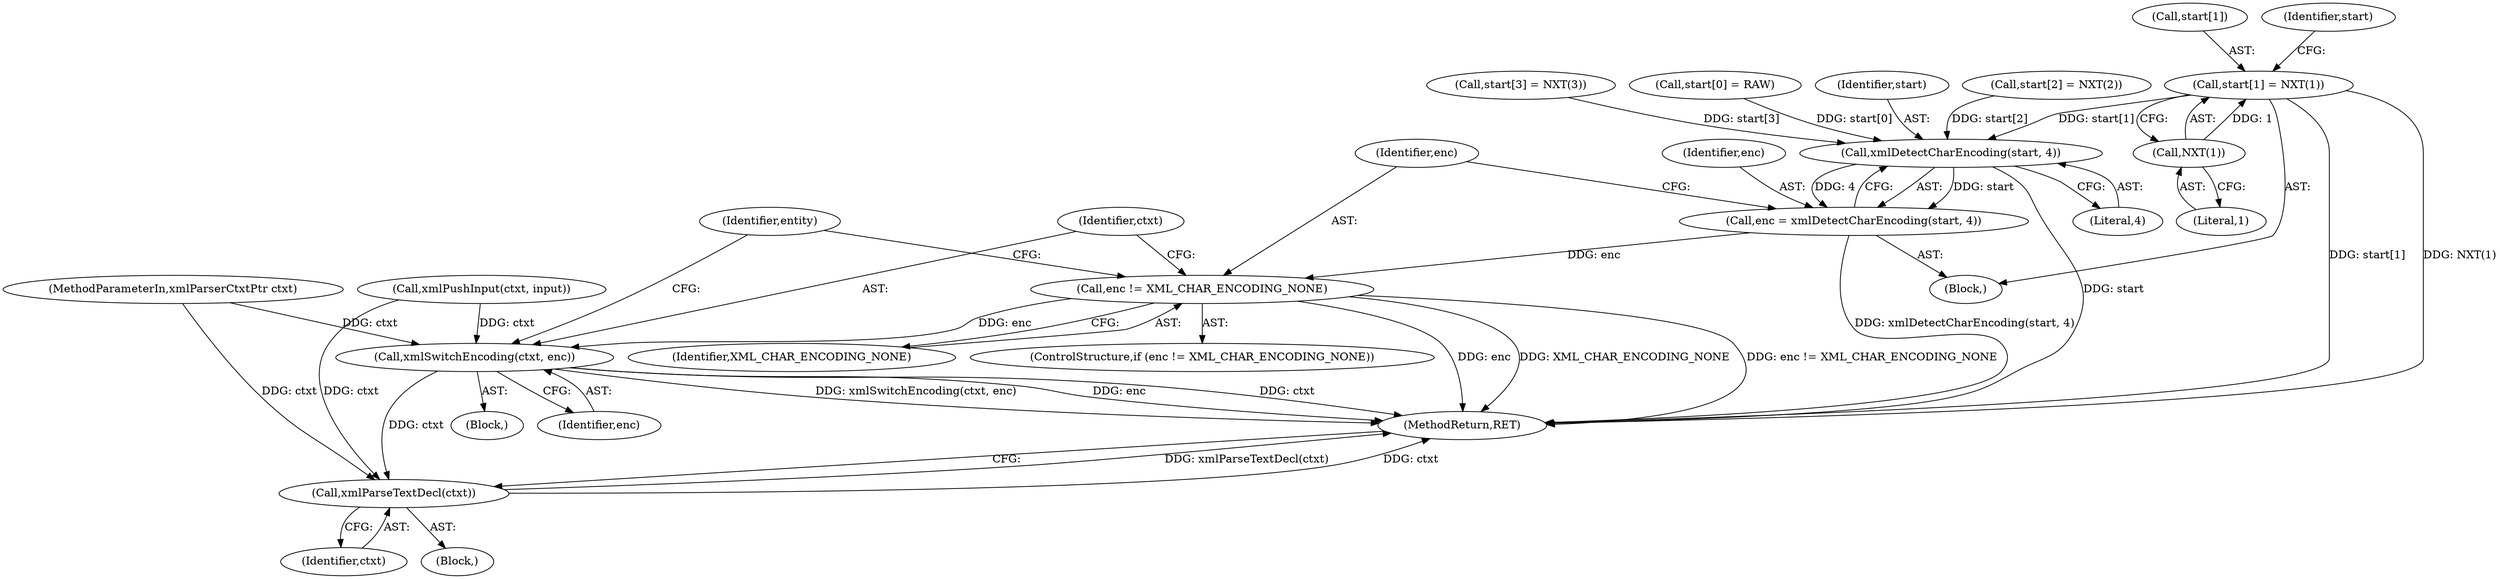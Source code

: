 digraph "0_Chrome_d0947db40187f4708c58e64cbd6013faf9eddeed_38@array" {
"1000386" [label="(Call,start[1] = NXT(1))"];
"1000390" [label="(Call,NXT(1))"];
"1000406" [label="(Call,xmlDetectCharEncoding(start, 4))"];
"1000404" [label="(Call,enc = xmlDetectCharEncoding(start, 4))"];
"1000410" [label="(Call,enc != XML_CHAR_ENCODING_NONE)"];
"1000414" [label="(Call,xmlSwitchEncoding(ctxt, enc))"];
"1000436" [label="(Call,xmlParseTextDecl(ctxt))"];
"1000436" [label="(Call,xmlParseTextDecl(ctxt))"];
"1000387" [label="(Call,start[1])"];
"1000413" [label="(Block,)"];
"1000437" [label="(Identifier,ctxt)"];
"1000411" [label="(Identifier,enc)"];
"1000398" [label="(Call,start[3] = NXT(3))"];
"1000386" [label="(Call,start[1] = NXT(1))"];
"1000416" [label="(Identifier,enc)"];
"1000381" [label="(Call,start[0] = RAW)"];
"1000380" [label="(Block,)"];
"1000414" [label="(Call,xmlSwitchEncoding(ctxt, enc))"];
"1000406" [label="(Call,xmlDetectCharEncoding(start, 4))"];
"1000108" [label="(MethodParameterIn,xmlParserCtxtPtr ctxt)"];
"1000390" [label="(Call,NXT(1))"];
"1000354" [label="(Call,xmlPushInput(ctxt, input))"];
"1000391" [label="(Literal,1)"];
"1000404" [label="(Call,enc = xmlDetectCharEncoding(start, 4))"];
"1000409" [label="(ControlStructure,if (enc != XML_CHAR_ENCODING_NONE))"];
"1000410" [label="(Call,enc != XML_CHAR_ENCODING_NONE)"];
"1000421" [label="(Identifier,entity)"];
"1000451" [label="(MethodReturn,RET)"];
"1000407" [label="(Identifier,start)"];
"1000408" [label="(Literal,4)"];
"1000412" [label="(Identifier,XML_CHAR_ENCODING_NONE)"];
"1000394" [label="(Identifier,start)"];
"1000415" [label="(Identifier,ctxt)"];
"1000405" [label="(Identifier,enc)"];
"1000435" [label="(Block,)"];
"1000392" [label="(Call,start[2] = NXT(2))"];
"1000386" -> "1000380"  [label="AST: "];
"1000386" -> "1000390"  [label="CFG: "];
"1000387" -> "1000386"  [label="AST: "];
"1000390" -> "1000386"  [label="AST: "];
"1000394" -> "1000386"  [label="CFG: "];
"1000386" -> "1000451"  [label="DDG: start[1]"];
"1000386" -> "1000451"  [label="DDG: NXT(1)"];
"1000390" -> "1000386"  [label="DDG: 1"];
"1000386" -> "1000406"  [label="DDG: start[1]"];
"1000390" -> "1000391"  [label="CFG: "];
"1000391" -> "1000390"  [label="AST: "];
"1000406" -> "1000404"  [label="AST: "];
"1000406" -> "1000408"  [label="CFG: "];
"1000407" -> "1000406"  [label="AST: "];
"1000408" -> "1000406"  [label="AST: "];
"1000404" -> "1000406"  [label="CFG: "];
"1000406" -> "1000451"  [label="DDG: start"];
"1000406" -> "1000404"  [label="DDG: start"];
"1000406" -> "1000404"  [label="DDG: 4"];
"1000392" -> "1000406"  [label="DDG: start[2]"];
"1000381" -> "1000406"  [label="DDG: start[0]"];
"1000398" -> "1000406"  [label="DDG: start[3]"];
"1000404" -> "1000380"  [label="AST: "];
"1000405" -> "1000404"  [label="AST: "];
"1000411" -> "1000404"  [label="CFG: "];
"1000404" -> "1000451"  [label="DDG: xmlDetectCharEncoding(start, 4)"];
"1000404" -> "1000410"  [label="DDG: enc"];
"1000410" -> "1000409"  [label="AST: "];
"1000410" -> "1000412"  [label="CFG: "];
"1000411" -> "1000410"  [label="AST: "];
"1000412" -> "1000410"  [label="AST: "];
"1000415" -> "1000410"  [label="CFG: "];
"1000421" -> "1000410"  [label="CFG: "];
"1000410" -> "1000451"  [label="DDG: enc"];
"1000410" -> "1000451"  [label="DDG: XML_CHAR_ENCODING_NONE"];
"1000410" -> "1000451"  [label="DDG: enc != XML_CHAR_ENCODING_NONE"];
"1000410" -> "1000414"  [label="DDG: enc"];
"1000414" -> "1000413"  [label="AST: "];
"1000414" -> "1000416"  [label="CFG: "];
"1000415" -> "1000414"  [label="AST: "];
"1000416" -> "1000414"  [label="AST: "];
"1000421" -> "1000414"  [label="CFG: "];
"1000414" -> "1000451"  [label="DDG: xmlSwitchEncoding(ctxt, enc)"];
"1000414" -> "1000451"  [label="DDG: enc"];
"1000414" -> "1000451"  [label="DDG: ctxt"];
"1000354" -> "1000414"  [label="DDG: ctxt"];
"1000108" -> "1000414"  [label="DDG: ctxt"];
"1000414" -> "1000436"  [label="DDG: ctxt"];
"1000436" -> "1000435"  [label="AST: "];
"1000436" -> "1000437"  [label="CFG: "];
"1000437" -> "1000436"  [label="AST: "];
"1000451" -> "1000436"  [label="CFG: "];
"1000436" -> "1000451"  [label="DDG: xmlParseTextDecl(ctxt)"];
"1000436" -> "1000451"  [label="DDG: ctxt"];
"1000354" -> "1000436"  [label="DDG: ctxt"];
"1000108" -> "1000436"  [label="DDG: ctxt"];
}
